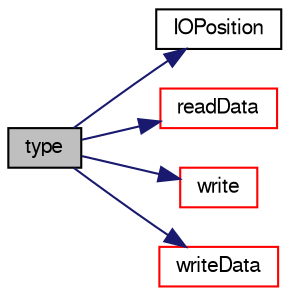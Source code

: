 digraph "type"
{
  bgcolor="transparent";
  edge [fontname="FreeSans",fontsize="10",labelfontname="FreeSans",labelfontsize="10"];
  node [fontname="FreeSans",fontsize="10",shape=record];
  rankdir="LR";
  Node3 [label="type",height=0.2,width=0.4,color="black", fillcolor="grey75", style="filled", fontcolor="black"];
  Node3 -> Node4 [color="midnightblue",fontsize="10",style="solid",fontname="FreeSans"];
  Node4 [label="IOPosition",height=0.2,width=0.4,color="black",URL="$a23566.html#aeefb3ff858f6ea22a1d801aac336c0b8",tooltip="Construct from cloud. "];
  Node3 -> Node5 [color="midnightblue",fontsize="10",style="solid",fontname="FreeSans"];
  Node5 [label="readData",height=0.2,width=0.4,color="red",URL="$a23566.html#af01264cee7588de77f4021f7c9322549"];
  Node3 -> Node334 [color="midnightblue",fontsize="10",style="solid",fontname="FreeSans"];
  Node334 [label="write",height=0.2,width=0.4,color="red",URL="$a23566.html#ad48b7b943e88478c15879659cce7aebc",tooltip="Write using setting from DB. "];
  Node3 -> Node336 [color="midnightblue",fontsize="10",style="solid",fontname="FreeSans"];
  Node336 [label="writeData",height=0.2,width=0.4,color="red",URL="$a23566.html#a4c658e15d7e8f5819cdc0eedbbbeb85e",tooltip="Pure virtual writaData function. "];
}
